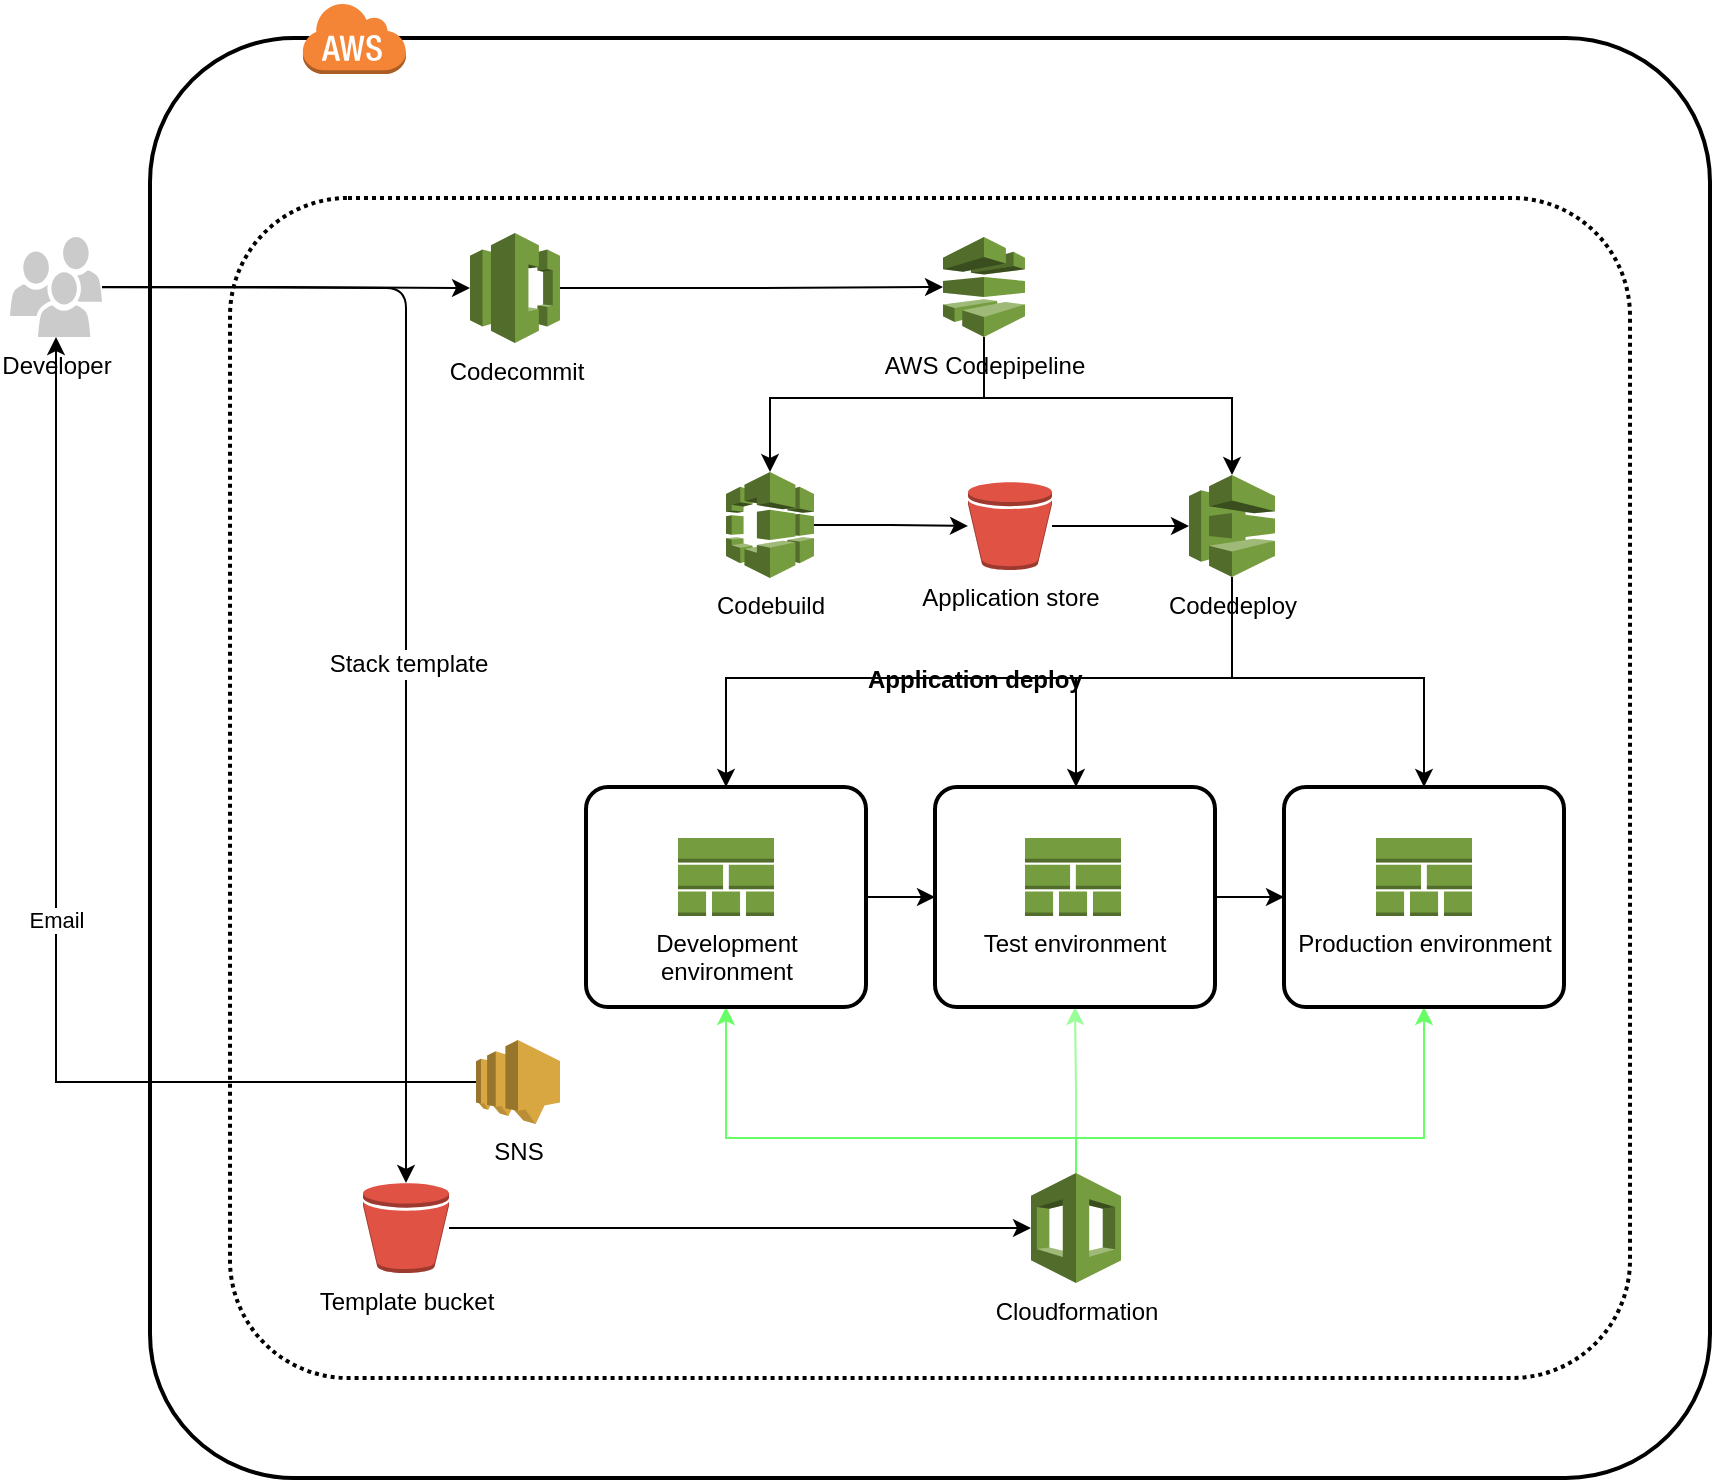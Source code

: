 <mxfile version="10.5.9" type="github"><diagram id="LMXaIEzGQ6Q0U5wKyKJ0" name="Page-1"><mxGraphModel dx="994" dy="1576" grid="1" gridSize="10" guides="1" tooltips="1" connect="1" arrows="1" fold="1" page="1" pageScale="1" pageWidth="850" pageHeight="1100" math="0" shadow="0"><root><mxCell id="0"/><mxCell id="1" parent="0"/><mxCell id="eRvbUm06HnEMGEWV_l_z-1" value="" style="rounded=1;arcSize=10;dashed=0;strokeColor=#000000;fillColor=none;gradientColor=none;strokeWidth=2;" vertex="1" parent="1"><mxGeometry x="190" width="780" height="720" as="geometry"/></mxCell><mxCell id="eRvbUm06HnEMGEWV_l_z-2" value="" style="dashed=0;html=1;shape=mxgraph.aws3.cloud;fillColor=#F58536;gradientColor=none;dashed=0;" vertex="1" parent="1"><mxGeometry x="266" y="-18" width="52" height="36" as="geometry"/></mxCell><mxCell id="eRvbUm06HnEMGEWV_l_z-3" value="" style="rounded=1;arcSize=10;dashed=1;strokeColor=#000000;fillColor=none;gradientColor=none;dashPattern=1 1;strokeWidth=2;" vertex="1" parent="1"><mxGeometry x="230" y="80" width="700" height="590" as="geometry"/></mxCell><mxCell id="eRvbUm06HnEMGEWV_l_z-4" value="Production environment" style="outlineConnect=0;dashed=0;verticalLabelPosition=bottom;verticalAlign=top;align=center;html=1;shape=mxgraph.aws3.stack_aws_cloudformation;fillColor=#759C3E;gradientColor=none;" vertex="1" parent="1"><mxGeometry x="803" y="400" width="48" height="39" as="geometry"/></mxCell><mxCell id="eRvbUm06HnEMGEWV_l_z-7" value="Development &lt;br&gt;environment" style="outlineConnect=0;dashed=0;verticalLabelPosition=bottom;verticalAlign=top;align=center;html=1;shape=mxgraph.aws3.stack_aws_cloudformation;fillColor=#759C3E;gradientColor=none;" vertex="1" parent="1"><mxGeometry x="454" y="400" width="48" height="39" as="geometry"/></mxCell><mxCell id="eRvbUm06HnEMGEWV_l_z-9" value="Test environment" style="outlineConnect=0;dashed=0;verticalLabelPosition=bottom;verticalAlign=top;align=center;html=1;shape=mxgraph.aws3.stack_aws_cloudformation;fillColor=#759C3E;gradientColor=none;" vertex="1" parent="1"><mxGeometry x="627.5" y="400" width="48" height="39" as="geometry"/></mxCell><mxCell id="eRvbUm06HnEMGEWV_l_z-51" style="edgeStyle=orthogonalEdgeStyle;rounded=0;orthogonalLoop=1;jettySize=auto;html=1;" edge="1" parent="1" source="eRvbUm06HnEMGEWV_l_z-10" target="eRvbUm06HnEMGEWV_l_z-49"><mxGeometry relative="1" as="geometry"/></mxCell><mxCell id="eRvbUm06HnEMGEWV_l_z-10" value="Developer" style="shadow=0;dashed=0;html=1;strokeColor=none;labelPosition=center;verticalLabelPosition=bottom;verticalAlign=top;outlineConnect=0;align=center;shape=mxgraph.office.users.users;fillColor=#CCCBCB;" vertex="1" parent="1"><mxGeometry x="120" y="99.5" width="46" height="50" as="geometry"/></mxCell><mxCell id="eRvbUm06HnEMGEWV_l_z-58" style="edgeStyle=orthogonalEdgeStyle;rounded=0;orthogonalLoop=1;jettySize=auto;html=1;" edge="1" parent="1" source="eRvbUm06HnEMGEWV_l_z-14" target="eRvbUm06HnEMGEWV_l_z-48"><mxGeometry relative="1" as="geometry"><Array as="points"><mxPoint x="607" y="180"/><mxPoint x="731" y="180"/></Array></mxGeometry></mxCell><mxCell id="eRvbUm06HnEMGEWV_l_z-59" style="edgeStyle=orthogonalEdgeStyle;rounded=0;orthogonalLoop=1;jettySize=auto;html=1;" edge="1" parent="1" source="eRvbUm06HnEMGEWV_l_z-14" target="eRvbUm06HnEMGEWV_l_z-46"><mxGeometry relative="1" as="geometry"><Array as="points"><mxPoint x="607" y="180"/><mxPoint x="500" y="180"/></Array></mxGeometry></mxCell><mxCell id="eRvbUm06HnEMGEWV_l_z-14" value="AWS Codepipeline" style="outlineConnect=0;dashed=0;verticalLabelPosition=bottom;verticalAlign=top;align=center;html=1;shape=mxgraph.aws3.codepipeline;fillColor=#759C3E;gradientColor=none;" vertex="1" parent="1"><mxGeometry x="586.5" y="99.5" width="41" height="50" as="geometry"/></mxCell><mxCell id="eRvbUm06HnEMGEWV_l_z-26" style="edgeStyle=orthogonalEdgeStyle;rounded=0;orthogonalLoop=1;jettySize=auto;html=1;strokeColor=#99FF99;" edge="1" parent="1" source="eRvbUm06HnEMGEWV_l_z-15" target="eRvbUm06HnEMGEWV_l_z-22"><mxGeometry relative="1" as="geometry"/></mxCell><mxCell id="eRvbUm06HnEMGEWV_l_z-60" style="edgeStyle=orthogonalEdgeStyle;rounded=0;orthogonalLoop=1;jettySize=auto;html=1;strokeColor=#66FF66;" edge="1" parent="1" source="eRvbUm06HnEMGEWV_l_z-15" target="eRvbUm06HnEMGEWV_l_z-20"><mxGeometry relative="1" as="geometry"><Array as="points"><mxPoint x="653" y="550"/><mxPoint x="478" y="550"/></Array></mxGeometry></mxCell><mxCell id="eRvbUm06HnEMGEWV_l_z-61" style="edgeStyle=orthogonalEdgeStyle;rounded=0;orthogonalLoop=1;jettySize=auto;html=1;strokeColor=#66FF66;" edge="1" parent="1" source="eRvbUm06HnEMGEWV_l_z-15" target="eRvbUm06HnEMGEWV_l_z-23"><mxGeometry relative="1" as="geometry"><Array as="points"><mxPoint x="653" y="550"/><mxPoint x="827" y="550"/></Array></mxGeometry></mxCell><mxCell id="eRvbUm06HnEMGEWV_l_z-15" value="Cloudformation" style="outlineConnect=0;dashed=0;verticalLabelPosition=bottom;verticalAlign=top;align=center;html=1;shape=mxgraph.aws3.cloudformation;fillColor=#759C3E;gradientColor=none;" vertex="1" parent="1"><mxGeometry x="630.5" y="567.5" width="45" height="55" as="geometry"/></mxCell><mxCell id="eRvbUm06HnEMGEWV_l_z-20" value="" style="rounded=1;arcSize=10;dashed=0;strokeColor=#000000;fillColor=none;gradientColor=none;strokeWidth=2;" vertex="1" parent="1"><mxGeometry x="408" y="374.5" width="140" height="110" as="geometry"/></mxCell><mxCell id="eRvbUm06HnEMGEWV_l_z-22" value="" style="rounded=1;arcSize=10;dashed=0;strokeColor=#000000;fillColor=none;gradientColor=none;strokeWidth=2;" vertex="1" parent="1"><mxGeometry x="582.5" y="374.5" width="140" height="110" as="geometry"/></mxCell><mxCell id="eRvbUm06HnEMGEWV_l_z-23" value="" style="rounded=1;arcSize=10;dashed=0;strokeColor=#000000;fillColor=none;gradientColor=none;strokeWidth=2;" vertex="1" parent="1"><mxGeometry x="757" y="374.5" width="140" height="110" as="geometry"/></mxCell><mxCell id="eRvbUm06HnEMGEWV_l_z-32" value="" style="endArrow=classic;html=1;exitX=1;exitY=0.5;exitDx=0;exitDy=0;entryX=0;entryY=0.5;entryDx=0;entryDy=0;" edge="1" parent="1" source="eRvbUm06HnEMGEWV_l_z-20" target="eRvbUm06HnEMGEWV_l_z-22"><mxGeometry width="50" height="50" relative="1" as="geometry"><mxPoint x="520" y="580" as="sourcePoint"/><mxPoint x="570" y="530" as="targetPoint"/></mxGeometry></mxCell><mxCell id="eRvbUm06HnEMGEWV_l_z-33" value="" style="endArrow=classic;html=1;exitX=1;exitY=0.5;exitDx=0;exitDy=0;entryX=0;entryY=0.5;entryDx=0;entryDy=0;" edge="1" parent="1" source="eRvbUm06HnEMGEWV_l_z-22" target="eRvbUm06HnEMGEWV_l_z-23"><mxGeometry width="50" height="50" relative="1" as="geometry"><mxPoint x="660" y="580" as="sourcePoint"/><mxPoint x="710" y="530" as="targetPoint"/></mxGeometry></mxCell><mxCell id="eRvbUm06HnEMGEWV_l_z-57" style="edgeStyle=orthogonalEdgeStyle;rounded=0;orthogonalLoop=1;jettySize=auto;html=1;" edge="1" parent="1" source="eRvbUm06HnEMGEWV_l_z-36" target="eRvbUm06HnEMGEWV_l_z-15"><mxGeometry relative="1" as="geometry"/></mxCell><mxCell id="eRvbUm06HnEMGEWV_l_z-36" value="Template bucket" style="outlineConnect=0;dashed=0;verticalLabelPosition=bottom;verticalAlign=top;align=center;html=1;shape=mxgraph.aws3.bucket;fillColor=#E05243;gradientColor=none;" vertex="1" parent="1"><mxGeometry x="296.5" y="572.5" width="43" height="45" as="geometry"/></mxCell><mxCell id="eRvbUm06HnEMGEWV_l_z-53" style="edgeStyle=orthogonalEdgeStyle;rounded=0;orthogonalLoop=1;jettySize=auto;html=1;" edge="1" parent="1" source="eRvbUm06HnEMGEWV_l_z-46" target="eRvbUm06HnEMGEWV_l_z-47"><mxGeometry relative="1" as="geometry"/></mxCell><mxCell id="eRvbUm06HnEMGEWV_l_z-46" value="Codebuild" style="outlineConnect=0;dashed=0;verticalLabelPosition=bottom;verticalAlign=top;align=center;html=1;shape=mxgraph.aws3.codebuild;fillColor=#759C3E;gradientColor=none;" vertex="1" parent="1"><mxGeometry x="478" y="217" width="44" height="53" as="geometry"/></mxCell><mxCell id="eRvbUm06HnEMGEWV_l_z-54" style="edgeStyle=orthogonalEdgeStyle;rounded=0;orthogonalLoop=1;jettySize=auto;html=1;" edge="1" parent="1" source="eRvbUm06HnEMGEWV_l_z-47" target="eRvbUm06HnEMGEWV_l_z-48"><mxGeometry relative="1" as="geometry"/></mxCell><mxCell id="eRvbUm06HnEMGEWV_l_z-47" value="Application store" style="outlineConnect=0;dashed=0;verticalLabelPosition=bottom;verticalAlign=top;align=center;html=1;shape=mxgraph.aws3.bucket;fillColor=#E05243;gradientColor=none;" vertex="1" parent="1"><mxGeometry x="599" y="222" width="42" height="44" as="geometry"/></mxCell><mxCell id="eRvbUm06HnEMGEWV_l_z-55" style="edgeStyle=orthogonalEdgeStyle;rounded=0;orthogonalLoop=1;jettySize=auto;html=1;entryX=0.5;entryY=0;entryDx=0;entryDy=0;" edge="1" parent="1" source="eRvbUm06HnEMGEWV_l_z-48" target="eRvbUm06HnEMGEWV_l_z-20"><mxGeometry relative="1" as="geometry"><Array as="points"><mxPoint x="731" y="320"/><mxPoint x="478" y="320"/></Array></mxGeometry></mxCell><mxCell id="eRvbUm06HnEMGEWV_l_z-62" style="edgeStyle=orthogonalEdgeStyle;rounded=0;orthogonalLoop=1;jettySize=auto;html=1;" edge="1" parent="1" source="eRvbUm06HnEMGEWV_l_z-48" target="eRvbUm06HnEMGEWV_l_z-22"><mxGeometry relative="1" as="geometry"><Array as="points"><mxPoint x="731" y="320"/><mxPoint x="653" y="320"/></Array></mxGeometry></mxCell><mxCell id="eRvbUm06HnEMGEWV_l_z-63" style="edgeStyle=orthogonalEdgeStyle;rounded=0;orthogonalLoop=1;jettySize=auto;html=1;entryX=0.5;entryY=0;entryDx=0;entryDy=0;" edge="1" parent="1" source="eRvbUm06HnEMGEWV_l_z-48" target="eRvbUm06HnEMGEWV_l_z-23"><mxGeometry relative="1" as="geometry"><Array as="points"><mxPoint x="731" y="320"/><mxPoint x="827" y="320"/></Array></mxGeometry></mxCell><mxCell id="eRvbUm06HnEMGEWV_l_z-48" value="Codedeploy" style="outlineConnect=0;dashed=0;verticalLabelPosition=bottom;verticalAlign=top;align=center;html=1;shape=mxgraph.aws3.codedeploy;fillColor=#759C3E;gradientColor=none;" vertex="1" parent="1"><mxGeometry x="709.5" y="218.5" width="43" height="51" as="geometry"/></mxCell><mxCell id="eRvbUm06HnEMGEWV_l_z-50" style="edgeStyle=orthogonalEdgeStyle;rounded=0;orthogonalLoop=1;jettySize=auto;html=1;" edge="1" parent="1" source="eRvbUm06HnEMGEWV_l_z-49" target="eRvbUm06HnEMGEWV_l_z-14"><mxGeometry relative="1" as="geometry"/></mxCell><mxCell id="eRvbUm06HnEMGEWV_l_z-49" value="Codecommit" style="outlineConnect=0;dashed=0;verticalLabelPosition=bottom;verticalAlign=top;align=center;html=1;shape=mxgraph.aws3.codecommit;fillColor=#759C3E;gradientColor=none;" vertex="1" parent="1"><mxGeometry x="350" y="97.5" width="45" height="55" as="geometry"/></mxCell><mxCell id="eRvbUm06HnEMGEWV_l_z-56" value="" style="endArrow=classic;html=1;" edge="1" parent="1" source="eRvbUm06HnEMGEWV_l_z-10" target="eRvbUm06HnEMGEWV_l_z-36"><mxGeometry width="50" height="50" relative="1" as="geometry"><mxPoint x="318" y="130" as="sourcePoint"/><mxPoint x="360" y="220" as="targetPoint"/><Array as="points"><mxPoint x="318" y="125"/></Array></mxGeometry></mxCell><mxCell id="eRvbUm06HnEMGEWV_l_z-66" value="Stack&amp;nbsp;template" style="text;html=1;resizable=0;points=[];align=center;verticalAlign=middle;labelBackgroundColor=#ffffff;" vertex="1" connectable="0" parent="eRvbUm06HnEMGEWV_l_z-56"><mxGeometry x="0.132" y="1" relative="1" as="geometry"><mxPoint as="offset"/></mxGeometry></mxCell><mxCell id="eRvbUm06HnEMGEWV_l_z-65" value="Email" style="edgeStyle=orthogonalEdgeStyle;rounded=0;orthogonalLoop=1;jettySize=auto;html=1;strokeColor=#000000;" edge="1" parent="1" source="eRvbUm06HnEMGEWV_l_z-64" target="eRvbUm06HnEMGEWV_l_z-10"><mxGeometry relative="1" as="geometry"/></mxCell><mxCell id="eRvbUm06HnEMGEWV_l_z-64" value="SNS" style="outlineConnect=0;dashed=0;verticalLabelPosition=bottom;verticalAlign=top;align=center;html=1;shape=mxgraph.aws3.sns;fillColor=#D9A741;gradientColor=none;" vertex="1" parent="1"><mxGeometry x="353" y="501" width="42" height="42" as="geometry"/></mxCell><mxCell id="eRvbUm06HnEMGEWV_l_z-67" value="&lt;b&gt;Application deploy&lt;/b&gt;" style="text;html=1;resizable=0;points=[];autosize=1;align=left;verticalAlign=top;spacingTop=-4;" vertex="1" parent="1"><mxGeometry x="547" y="310.5" width="120" height="20" as="geometry"/></mxCell></root></mxGraphModel></diagram></mxfile>